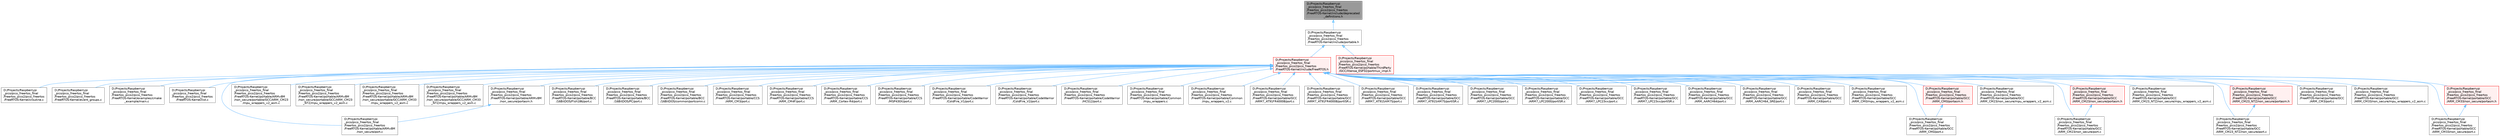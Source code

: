digraph "D:/Projects/Raspberrypi_pico/pico_freertos_final/freertos_pico2/pico_freertos/FreeRTOS-Kernel/include/deprecated_definitions.h"
{
 // LATEX_PDF_SIZE
  bgcolor="transparent";
  edge [fontname=Helvetica,fontsize=10,labelfontname=Helvetica,labelfontsize=10];
  node [fontname=Helvetica,fontsize=10,shape=box,height=0.2,width=0.4];
  Node1 [id="Node000001",label="D:/Projects/Raspberrypi\l_pico/pico_freertos_final\l/freertos_pico2/pico_freertos\l/FreeRTOS-Kernel/include/deprecated\l_definitions.h",height=0.2,width=0.4,color="gray40", fillcolor="grey60", style="filled", fontcolor="black",tooltip=" "];
  Node1 -> Node2 [id="edge55_Node000001_Node000002",dir="back",color="steelblue1",style="solid",tooltip=" "];
  Node2 [id="Node000002",label="D:/Projects/Raspberrypi\l_pico/pico_freertos_final\l/freertos_pico2/pico_freertos\l/FreeRTOS-Kernel/include/portable.h",height=0.2,width=0.4,color="grey40", fillcolor="white", style="filled",URL="$portable_8h.html",tooltip=" "];
  Node2 -> Node3 [id="edge56_Node000002_Node000003",dir="back",color="steelblue1",style="solid",tooltip=" "];
  Node3 [id="Node000003",label="D:/Projects/Raspberrypi\l_pico/pico_freertos_final\l/freertos_pico2/pico_freertos\l/FreeRTOS-Kernel/include/FreeRTOS.h",height=0.2,width=0.4,color="red", fillcolor="#FFF0F0", style="filled",URL="$_free_r_t_o_s_8h.html",tooltip=" "];
  Node3 -> Node4 [id="edge57_Node000003_Node000004",dir="back",color="steelblue1",style="solid",tooltip=" "];
  Node4 [id="Node000004",label="D:/Projects/Raspberrypi\l_pico/pico_freertos_final\l/freertos_pico2/pico_freertos\l/FreeRTOS-Kernel/croutine.c",height=0.2,width=0.4,color="grey40", fillcolor="white", style="filled",URL="$croutine_8c.html",tooltip=" "];
  Node3 -> Node5 [id="edge58_Node000003_Node000005",dir="back",color="steelblue1",style="solid",tooltip=" "];
  Node5 [id="Node000005",label="D:/Projects/Raspberrypi\l_pico/pico_freertos_final\l/freertos_pico2/pico_freertos\l/FreeRTOS-Kernel/event_groups.c",height=0.2,width=0.4,color="grey40", fillcolor="white", style="filled",URL="$event__groups_8c.html",tooltip=" "];
  Node3 -> Node6 [id="edge59_Node000003_Node000006",dir="back",color="steelblue1",style="solid",tooltip=" "];
  Node6 [id="Node000006",label="D:/Projects/Raspberrypi\l_pico/pico_freertos_final\l/freertos_pico2/pico_freertos\l/FreeRTOS-Kernel/examples/cmake\l_example/main.c",height=0.2,width=0.4,color="grey40", fillcolor="white", style="filled",URL="$main_8c.html",tooltip=" "];
  Node3 -> Node7 [id="edge60_Node000003_Node000007",dir="back",color="steelblue1",style="solid",tooltip=" "];
  Node7 [id="Node000007",label="D:/Projects/Raspberrypi\l_pico/pico_freertos_final\l/freertos_pico2/pico_freertos\l/FreeRTOS-Kernel/list.c",height=0.2,width=0.4,color="grey40", fillcolor="white", style="filled",URL="$list_8c.html",tooltip=" "];
  Node3 -> Node8 [id="edge61_Node000003_Node000008",dir="back",color="steelblue1",style="solid",tooltip=" "];
  Node8 [id="Node000008",label="D:/Projects/Raspberrypi\l_pico/pico_freertos_final\l/freertos_pico2/pico_freertos\l/FreeRTOS-Kernel/portable/ARMv8M\l/non_secure/port.c",height=0.2,width=0.4,color="grey40", fillcolor="white", style="filled",URL="$_a_r_mv8_m_2non__secure_2port_8c.html",tooltip=" "];
  Node3 -> Node9 [id="edge62_Node000003_Node000009",dir="back",color="steelblue1",style="solid",tooltip=" "];
  Node9 [id="Node000009",label="D:/Projects/Raspberrypi\l_pico/pico_freertos_final\l/freertos_pico2/pico_freertos\l/FreeRTOS-Kernel/portable/ARMv8M\l/non_secure/portable/GCC/ARM_CM23\l/mpu_wrappers_v2_asm.c",height=0.2,width=0.4,color="grey40", fillcolor="white", style="filled",URL="$_a_r_mv8_m_2non__secure_2portable_2_g_c_c_2_a_r_m___c_m23_2mpu__wrappers__v2__asm_8c.html",tooltip=" "];
  Node3 -> Node10 [id="edge63_Node000003_Node000010",dir="back",color="steelblue1",style="solid",tooltip=" "];
  Node10 [id="Node000010",label="D:/Projects/Raspberrypi\l_pico/pico_freertos_final\l/freertos_pico2/pico_freertos\l/FreeRTOS-Kernel/portable/ARMv8M\l/non_secure/portable/GCC/ARM_CM23\l_NTZ/mpu_wrappers_v2_asm.c",height=0.2,width=0.4,color="grey40", fillcolor="white", style="filled",URL="$_a_r_mv8_m_2non__secure_2portable_2_g_c_c_2_a_r_m___c_m23___n_t_z_2mpu__wrappers__v2__asm_8c.html",tooltip=" "];
  Node3 -> Node11 [id="edge64_Node000003_Node000011",dir="back",color="steelblue1",style="solid",tooltip=" "];
  Node11 [id="Node000011",label="D:/Projects/Raspberrypi\l_pico/pico_freertos_final\l/freertos_pico2/pico_freertos\l/FreeRTOS-Kernel/portable/ARMv8M\l/non_secure/portable/GCC/ARM_CM33\l/mpu_wrappers_v2_asm.c",height=0.2,width=0.4,color="grey40", fillcolor="white", style="filled",URL="$_a_r_mv8_m_2non__secure_2portable_2_g_c_c_2_a_r_m___c_m33_2mpu__wrappers__v2__asm_8c.html",tooltip=" "];
  Node3 -> Node12 [id="edge65_Node000003_Node000012",dir="back",color="steelblue1",style="solid",tooltip=" "];
  Node12 [id="Node000012",label="D:/Projects/Raspberrypi\l_pico/pico_freertos_final\l/freertos_pico2/pico_freertos\l/FreeRTOS-Kernel/portable/ARMv8M\l/non_secure/portable/GCC/ARM_CM33\l_NTZ/mpu_wrappers_v2_asm.c",height=0.2,width=0.4,color="grey40", fillcolor="white", style="filled",URL="$_a_r_mv8_m_2non__secure_2portable_2_g_c_c_2_a_r_m___c_m33___n_t_z_2mpu__wrappers__v2__asm_8c.html",tooltip=" "];
  Node3 -> Node13 [id="edge66_Node000003_Node000013",dir="back",color="steelblue1",style="solid",tooltip=" "];
  Node13 [id="Node000013",label="D:/Projects/Raspberrypi\l_pico/pico_freertos_final\l/freertos_pico2/pico_freertos\l/FreeRTOS-Kernel/portable/ARMv8M\l/non_secure/portasm.h",height=0.2,width=0.4,color="grey40", fillcolor="white", style="filled",URL="$_a_r_mv8_m_2non__secure_2portasm_8h.html",tooltip=" "];
  Node13 -> Node8 [id="edge67_Node000013_Node000008",dir="back",color="steelblue1",style="solid",tooltip=" "];
  Node3 -> Node14 [id="edge68_Node000003_Node000014",dir="back",color="steelblue1",style="solid",tooltip=" "];
  Node14 [id="Node000014",label="D:/Projects/Raspberrypi\l_pico/pico_freertos_final\l/freertos_pico2/pico_freertos\l/FreeRTOS-Kernel/portable/BCC\l/16BitDOS/Flsh186/port.c",height=0.2,width=0.4,color="grey40", fillcolor="white", style="filled",URL="$_b_c_c_216_bit_d_o_s_2_flsh186_2port_8c.html",tooltip=" "];
  Node3 -> Node15 [id="edge69_Node000003_Node000015",dir="back",color="steelblue1",style="solid",tooltip=" "];
  Node15 [id="Node000015",label="D:/Projects/Raspberrypi\l_pico/pico_freertos_final\l/freertos_pico2/pico_freertos\l/FreeRTOS-Kernel/portable/BCC\l/16BitDOS/PC/port.c",height=0.2,width=0.4,color="grey40", fillcolor="white", style="filled",URL="$_b_c_c_216_bit_d_o_s_2_p_c_2port_8c.html",tooltip=" "];
  Node3 -> Node16 [id="edge70_Node000003_Node000016",dir="back",color="steelblue1",style="solid",tooltip=" "];
  Node16 [id="Node000016",label="D:/Projects/Raspberrypi\l_pico/pico_freertos_final\l/freertos_pico2/pico_freertos\l/FreeRTOS-Kernel/portable/BCC\l/16BitDOS/common/portcomn.c",height=0.2,width=0.4,color="grey40", fillcolor="white", style="filled",URL="$_b_c_c_216_bit_d_o_s_2common_2portcomn_8c.html",tooltip=" "];
  Node3 -> Node17 [id="edge71_Node000003_Node000017",dir="back",color="steelblue1",style="solid",tooltip=" "];
  Node17 [id="Node000017",label="D:/Projects/Raspberrypi\l_pico/pico_freertos_final\l/freertos_pico2/pico_freertos\l/FreeRTOS-Kernel/portable/CCS\l/ARM_CM3/port.c",height=0.2,width=0.4,color="grey40", fillcolor="white", style="filled",URL="$_c_c_s_2_a_r_m___c_m3_2port_8c.html",tooltip=" "];
  Node3 -> Node18 [id="edge72_Node000003_Node000018",dir="back",color="steelblue1",style="solid",tooltip=" "];
  Node18 [id="Node000018",label="D:/Projects/Raspberrypi\l_pico/pico_freertos_final\l/freertos_pico2/pico_freertos\l/FreeRTOS-Kernel/portable/CCS\l/ARM_CM4F/port.c",height=0.2,width=0.4,color="grey40", fillcolor="white", style="filled",URL="$_c_c_s_2_a_r_m___c_m4_f_2port_8c.html",tooltip=" "];
  Node3 -> Node19 [id="edge73_Node000003_Node000019",dir="back",color="steelblue1",style="solid",tooltip=" "];
  Node19 [id="Node000019",label="D:/Projects/Raspberrypi\l_pico/pico_freertos_final\l/freertos_pico2/pico_freertos\l/FreeRTOS-Kernel/portable/CCS\l/ARM_Cortex-R4/port.c",height=0.2,width=0.4,color="grey40", fillcolor="white", style="filled",URL="$_c_c_s_2_a_r_m___cortex-_r4_2port_8c.html",tooltip=" "];
  Node3 -> Node20 [id="edge74_Node000003_Node000020",dir="back",color="steelblue1",style="solid",tooltip=" "];
  Node20 [id="Node000020",label="D:/Projects/Raspberrypi\l_pico/pico_freertos_final\l/freertos_pico2/pico_freertos\l/FreeRTOS-Kernel/portable/CCS\l/MSP430X/port.c",height=0.2,width=0.4,color="grey40", fillcolor="white", style="filled",URL="$_c_c_s_2_m_s_p430_x_2port_8c.html",tooltip=" "];
  Node3 -> Node21 [id="edge75_Node000003_Node000021",dir="back",color="steelblue1",style="solid",tooltip=" "];
  Node21 [id="Node000021",label="D:/Projects/Raspberrypi\l_pico/pico_freertos_final\l/freertos_pico2/pico_freertos\l/FreeRTOS-Kernel/portable/CodeWarrior\l/ColdFire_V1/port.c",height=0.2,width=0.4,color="grey40", fillcolor="white", style="filled",URL="$_code_warrior_2_cold_fire___v1_2port_8c.html",tooltip=" "];
  Node3 -> Node22 [id="edge76_Node000003_Node000022",dir="back",color="steelblue1",style="solid",tooltip=" "];
  Node22 [id="Node000022",label="D:/Projects/Raspberrypi\l_pico/pico_freertos_final\l/freertos_pico2/pico_freertos\l/FreeRTOS-Kernel/portable/CodeWarrior\l/ColdFire_V2/port.c",height=0.2,width=0.4,color="grey40", fillcolor="white", style="filled",URL="$_code_warrior_2_cold_fire___v2_2port_8c.html",tooltip=" "];
  Node3 -> Node23 [id="edge77_Node000003_Node000023",dir="back",color="steelblue1",style="solid",tooltip=" "];
  Node23 [id="Node000023",label="D:/Projects/Raspberrypi\l_pico/pico_freertos_final\l/freertos_pico2/pico_freertos\l/FreeRTOS-Kernel/portable/CodeWarrior\l/HCS12/port.c",height=0.2,width=0.4,color="grey40", fillcolor="white", style="filled",URL="$_code_warrior_2_h_c_s12_2port_8c.html",tooltip=" "];
  Node3 -> Node24 [id="edge78_Node000003_Node000024",dir="back",color="steelblue1",style="solid",tooltip=" "];
  Node24 [id="Node000024",label="D:/Projects/Raspberrypi\l_pico/pico_freertos_final\l/freertos_pico2/pico_freertos\l/FreeRTOS-Kernel/portable/Common\l/mpu_wrappers.c",height=0.2,width=0.4,color="grey40", fillcolor="white", style="filled",URL="$mpu__wrappers_8c.html",tooltip=" "];
  Node3 -> Node25 [id="edge79_Node000003_Node000025",dir="back",color="steelblue1",style="solid",tooltip=" "];
  Node25 [id="Node000025",label="D:/Projects/Raspberrypi\l_pico/pico_freertos_final\l/freertos_pico2/pico_freertos\l/FreeRTOS-Kernel/portable/Common\l/mpu_wrappers_v2.c",height=0.2,width=0.4,color="grey40", fillcolor="white", style="filled",URL="$mpu__wrappers__v2_8c.html",tooltip=" "];
  Node3 -> Node26 [id="edge80_Node000003_Node000026",dir="back",color="steelblue1",style="solid",tooltip=" "];
  Node26 [id="Node000026",label="D:/Projects/Raspberrypi\l_pico/pico_freertos_final\l/freertos_pico2/pico_freertos\l/FreeRTOS-Kernel/portable/GCC\l/ARM7_AT91FR40008/port.c",height=0.2,width=0.4,color="grey40", fillcolor="white", style="filled",URL="$_g_c_c_2_a_r_m7___a_t91_f_r40008_2port_8c.html",tooltip=" "];
  Node3 -> Node27 [id="edge81_Node000003_Node000027",dir="back",color="steelblue1",style="solid",tooltip=" "];
  Node27 [id="Node000027",label="D:/Projects/Raspberrypi\l_pico/pico_freertos_final\l/freertos_pico2/pico_freertos\l/FreeRTOS-Kernel/portable/GCC\l/ARM7_AT91FR40008/portISR.c",height=0.2,width=0.4,color="grey40", fillcolor="white", style="filled",URL="$_a_r_m7___a_t91_f_r40008_2port_i_s_r_8c.html",tooltip=" "];
  Node3 -> Node28 [id="edge82_Node000003_Node000028",dir="back",color="steelblue1",style="solid",tooltip=" "];
  Node28 [id="Node000028",label="D:/Projects/Raspberrypi\l_pico/pico_freertos_final\l/freertos_pico2/pico_freertos\l/FreeRTOS-Kernel/portable/GCC\l/ARM7_AT91SAM7S/port.c",height=0.2,width=0.4,color="grey40", fillcolor="white", style="filled",URL="$_g_c_c_2_a_r_m7___a_t91_s_a_m7_s_2port_8c.html",tooltip=" "];
  Node3 -> Node29 [id="edge83_Node000003_Node000029",dir="back",color="steelblue1",style="solid",tooltip=" "];
  Node29 [id="Node000029",label="D:/Projects/Raspberrypi\l_pico/pico_freertos_final\l/freertos_pico2/pico_freertos\l/FreeRTOS-Kernel/portable/GCC\l/ARM7_AT91SAM7S/portISR.c",height=0.2,width=0.4,color="grey40", fillcolor="white", style="filled",URL="$_a_r_m7___a_t91_s_a_m7_s_2port_i_s_r_8c.html",tooltip=" "];
  Node3 -> Node30 [id="edge84_Node000003_Node000030",dir="back",color="steelblue1",style="solid",tooltip=" "];
  Node30 [id="Node000030",label="D:/Projects/Raspberrypi\l_pico/pico_freertos_final\l/freertos_pico2/pico_freertos\l/FreeRTOS-Kernel/portable/GCC\l/ARM7_LPC2000/port.c",height=0.2,width=0.4,color="grey40", fillcolor="white", style="filled",URL="$_g_c_c_2_a_r_m7___l_p_c2000_2port_8c.html",tooltip=" "];
  Node3 -> Node31 [id="edge85_Node000003_Node000031",dir="back",color="steelblue1",style="solid",tooltip=" "];
  Node31 [id="Node000031",label="D:/Projects/Raspberrypi\l_pico/pico_freertos_final\l/freertos_pico2/pico_freertos\l/FreeRTOS-Kernel/portable/GCC\l/ARM7_LPC2000/portISR.c",height=0.2,width=0.4,color="grey40", fillcolor="white", style="filled",URL="$_a_r_m7___l_p_c2000_2port_i_s_r_8c.html",tooltip=" "];
  Node3 -> Node32 [id="edge86_Node000003_Node000032",dir="back",color="steelblue1",style="solid",tooltip=" "];
  Node32 [id="Node000032",label="D:/Projects/Raspberrypi\l_pico/pico_freertos_final\l/freertos_pico2/pico_freertos\l/FreeRTOS-Kernel/portable/GCC\l/ARM7_LPC23xx/port.c",height=0.2,width=0.4,color="grey40", fillcolor="white", style="filled",URL="$_g_c_c_2_a_r_m7___l_p_c23xx_2port_8c.html",tooltip=" "];
  Node3 -> Node33 [id="edge87_Node000003_Node000033",dir="back",color="steelblue1",style="solid",tooltip=" "];
  Node33 [id="Node000033",label="D:/Projects/Raspberrypi\l_pico/pico_freertos_final\l/freertos_pico2/pico_freertos\l/FreeRTOS-Kernel/portable/GCC\l/ARM7_LPC23xx/portISR.c",height=0.2,width=0.4,color="grey40", fillcolor="white", style="filled",URL="$_a_r_m7___l_p_c23xx_2port_i_s_r_8c.html",tooltip=" "];
  Node3 -> Node34 [id="edge88_Node000003_Node000034",dir="back",color="steelblue1",style="solid",tooltip=" "];
  Node34 [id="Node000034",label="D:/Projects/Raspberrypi\l_pico/pico_freertos_final\l/freertos_pico2/pico_freertos\l/FreeRTOS-Kernel/portable/GCC\l/ARM_AARCH64/port.c",height=0.2,width=0.4,color="grey40", fillcolor="white", style="filled",URL="$_g_c_c_2_a_r_m___a_a_r_c_h64_2port_8c.html",tooltip=" "];
  Node3 -> Node35 [id="edge89_Node000003_Node000035",dir="back",color="steelblue1",style="solid",tooltip=" "];
  Node35 [id="Node000035",label="D:/Projects/Raspberrypi\l_pico/pico_freertos_final\l/freertos_pico2/pico_freertos\l/FreeRTOS-Kernel/portable/GCC\l/ARM_AARCH64_SRE/port.c",height=0.2,width=0.4,color="grey40", fillcolor="white", style="filled",URL="$_g_c_c_2_a_r_m___a_a_r_c_h64___s_r_e_2port_8c.html",tooltip=" "];
  Node3 -> Node36 [id="edge90_Node000003_Node000036",dir="back",color="steelblue1",style="solid",tooltip=" "];
  Node36 [id="Node000036",label="D:/Projects/Raspberrypi\l_pico/pico_freertos_final\l/freertos_pico2/pico_freertos\l/FreeRTOS-Kernel/portable/GCC\l/ARM_CA9/port.c",height=0.2,width=0.4,color="grey40", fillcolor="white", style="filled",URL="$_g_c_c_2_a_r_m___c_a9_2port_8c.html",tooltip=" "];
  Node3 -> Node37 [id="edge91_Node000003_Node000037",dir="back",color="steelblue1",style="solid",tooltip=" "];
  Node37 [id="Node000037",label="D:/Projects/Raspberrypi\l_pico/pico_freertos_final\l/freertos_pico2/pico_freertos\l/FreeRTOS-Kernel/portable/GCC\l/ARM_CM0/mpu_wrappers_v2_asm.c",height=0.2,width=0.4,color="grey40", fillcolor="white", style="filled",URL="$_g_c_c_2_a_r_m___c_m0_2mpu__wrappers__v2__asm_8c.html",tooltip=" "];
  Node3 -> Node38 [id="edge92_Node000003_Node000038",dir="back",color="steelblue1",style="solid",tooltip=" "];
  Node38 [id="Node000038",label="D:/Projects/Raspberrypi\l_pico/pico_freertos_final\l/freertos_pico2/pico_freertos\l/FreeRTOS-Kernel/portable/GCC\l/ARM_CM0/port.c",height=0.2,width=0.4,color="grey40", fillcolor="white", style="filled",URL="$_g_c_c_2_a_r_m___c_m0_2port_8c.html",tooltip=" "];
  Node3 -> Node39 [id="edge93_Node000003_Node000039",dir="back",color="steelblue1",style="solid",tooltip=" "];
  Node39 [id="Node000039",label="D:/Projects/Raspberrypi\l_pico/pico_freertos_final\l/freertos_pico2/pico_freertos\l/FreeRTOS-Kernel/portable/GCC\l/ARM_CM0/portasm.h",height=0.2,width=0.4,color="red", fillcolor="#FFF0F0", style="filled",URL="$_g_c_c_2_a_r_m___c_m0_2portasm_8h.html",tooltip=" "];
  Node39 -> Node38 [id="edge94_Node000039_Node000038",dir="back",color="steelblue1",style="solid",tooltip=" "];
  Node3 -> Node41 [id="edge95_Node000003_Node000041",dir="back",color="steelblue1",style="solid",tooltip=" "];
  Node41 [id="Node000041",label="D:/Projects/Raspberrypi\l_pico/pico_freertos_final\l/freertos_pico2/pico_freertos\l/FreeRTOS-Kernel/portable/GCC\l/ARM_CM23/non_secure/mpu_wrappers_v2_asm.c",height=0.2,width=0.4,color="grey40", fillcolor="white", style="filled",URL="$_g_c_c_2_a_r_m___c_m23_2non__secure_2mpu__wrappers__v2__asm_8c.html",tooltip=" "];
  Node3 -> Node42 [id="edge96_Node000003_Node000042",dir="back",color="steelblue1",style="solid",tooltip=" "];
  Node42 [id="Node000042",label="D:/Projects/Raspberrypi\l_pico/pico_freertos_final\l/freertos_pico2/pico_freertos\l/FreeRTOS-Kernel/portable/GCC\l/ARM_CM23/non_secure/port.c",height=0.2,width=0.4,color="grey40", fillcolor="white", style="filled",URL="$_g_c_c_2_a_r_m___c_m23_2non__secure_2port_8c.html",tooltip=" "];
  Node3 -> Node43 [id="edge97_Node000003_Node000043",dir="back",color="steelblue1",style="solid",tooltip=" "];
  Node43 [id="Node000043",label="D:/Projects/Raspberrypi\l_pico/pico_freertos_final\l/freertos_pico2/pico_freertos\l/FreeRTOS-Kernel/portable/GCC\l/ARM_CM23/non_secure/portasm.h",height=0.2,width=0.4,color="red", fillcolor="#FFF0F0", style="filled",URL="$_g_c_c_2_a_r_m___c_m23_2non__secure_2portasm_8h.html",tooltip=" "];
  Node43 -> Node42 [id="edge98_Node000043_Node000042",dir="back",color="steelblue1",style="solid",tooltip=" "];
  Node3 -> Node45 [id="edge99_Node000003_Node000045",dir="back",color="steelblue1",style="solid",tooltip=" "];
  Node45 [id="Node000045",label="D:/Projects/Raspberrypi\l_pico/pico_freertos_final\l/freertos_pico2/pico_freertos\l/FreeRTOS-Kernel/portable/GCC\l/ARM_CM23_NTZ/non_secure/mpu_wrappers_v2_asm.c",height=0.2,width=0.4,color="grey40", fillcolor="white", style="filled",URL="$_g_c_c_2_a_r_m___c_m23___n_t_z_2non__secure_2mpu__wrappers__v2__asm_8c.html",tooltip=" "];
  Node3 -> Node46 [id="edge100_Node000003_Node000046",dir="back",color="steelblue1",style="solid",tooltip=" "];
  Node46 [id="Node000046",label="D:/Projects/Raspberrypi\l_pico/pico_freertos_final\l/freertos_pico2/pico_freertos\l/FreeRTOS-Kernel/portable/GCC\l/ARM_CM23_NTZ/non_secure/port.c",height=0.2,width=0.4,color="grey40", fillcolor="white", style="filled",URL="$_g_c_c_2_a_r_m___c_m23___n_t_z_2non__secure_2port_8c.html",tooltip=" "];
  Node3 -> Node47 [id="edge101_Node000003_Node000047",dir="back",color="steelblue1",style="solid",tooltip=" "];
  Node47 [id="Node000047",label="D:/Projects/Raspberrypi\l_pico/pico_freertos_final\l/freertos_pico2/pico_freertos\l/FreeRTOS-Kernel/portable/GCC\l/ARM_CM23_NTZ/non_secure/portasm.h",height=0.2,width=0.4,color="red", fillcolor="#FFF0F0", style="filled",URL="$_g_c_c_2_a_r_m___c_m23___n_t_z_2non__secure_2portasm_8h.html",tooltip=" "];
  Node47 -> Node46 [id="edge102_Node000047_Node000046",dir="back",color="steelblue1",style="solid",tooltip=" "];
  Node3 -> Node49 [id="edge103_Node000003_Node000049",dir="back",color="steelblue1",style="solid",tooltip=" "];
  Node49 [id="Node000049",label="D:/Projects/Raspberrypi\l_pico/pico_freertos_final\l/freertos_pico2/pico_freertos\l/FreeRTOS-Kernel/portable/GCC\l/ARM_CM3/port.c",height=0.2,width=0.4,color="grey40", fillcolor="white", style="filled",URL="$_g_c_c_2_a_r_m___c_m3_2port_8c.html",tooltip=" "];
  Node3 -> Node50 [id="edge104_Node000003_Node000050",dir="back",color="steelblue1",style="solid",tooltip=" "];
  Node50 [id="Node000050",label="D:/Projects/Raspberrypi\l_pico/pico_freertos_final\l/freertos_pico2/pico_freertos\l/FreeRTOS-Kernel/portable/GCC\l/ARM_CM33/non_secure/mpu_wrappers_v2_asm.c",height=0.2,width=0.4,color="grey40", fillcolor="white", style="filled",URL="$_g_c_c_2_a_r_m___c_m33_2non__secure_2mpu__wrappers__v2__asm_8c.html",tooltip=" "];
  Node3 -> Node51 [id="edge105_Node000003_Node000051",dir="back",color="steelblue1",style="solid",tooltip=" "];
  Node51 [id="Node000051",label="D:/Projects/Raspberrypi\l_pico/pico_freertos_final\l/freertos_pico2/pico_freertos\l/FreeRTOS-Kernel/portable/GCC\l/ARM_CM33/non_secure/port.c",height=0.2,width=0.4,color="grey40", fillcolor="white", style="filled",URL="$_g_c_c_2_a_r_m___c_m33_2non__secure_2port_8c.html",tooltip=" "];
  Node3 -> Node52 [id="edge106_Node000003_Node000052",dir="back",color="steelblue1",style="solid",tooltip=" "];
  Node52 [id="Node000052",label="D:/Projects/Raspberrypi\l_pico/pico_freertos_final\l/freertos_pico2/pico_freertos\l/FreeRTOS-Kernel/portable/GCC\l/ARM_CM33/non_secure/portasm.h",height=0.2,width=0.4,color="red", fillcolor="#FFF0F0", style="filled",URL="$_g_c_c_2_a_r_m___c_m33_2non__secure_2portasm_8h.html",tooltip=" "];
  Node52 -> Node51 [id="edge107_Node000052_Node000051",dir="back",color="steelblue1",style="solid",tooltip=" "];
  Node2 -> Node237 [id="edge108_Node000002_Node000237",dir="back",color="steelblue1",style="solid",tooltip=" "];
  Node237 [id="Node000237",label="D:/Projects/Raspberrypi\l_pico/pico_freertos_final\l/freertos_pico2/pico_freertos\l/FreeRTOS-Kernel/portable/ThirdParty\l/GCC/Xtensa_ESP32/portmux_impl.h",height=0.2,width=0.4,color="red", fillcolor="#FFF0F0", style="filled",URL="$portmux__impl_8h.html",tooltip=" "];
}
